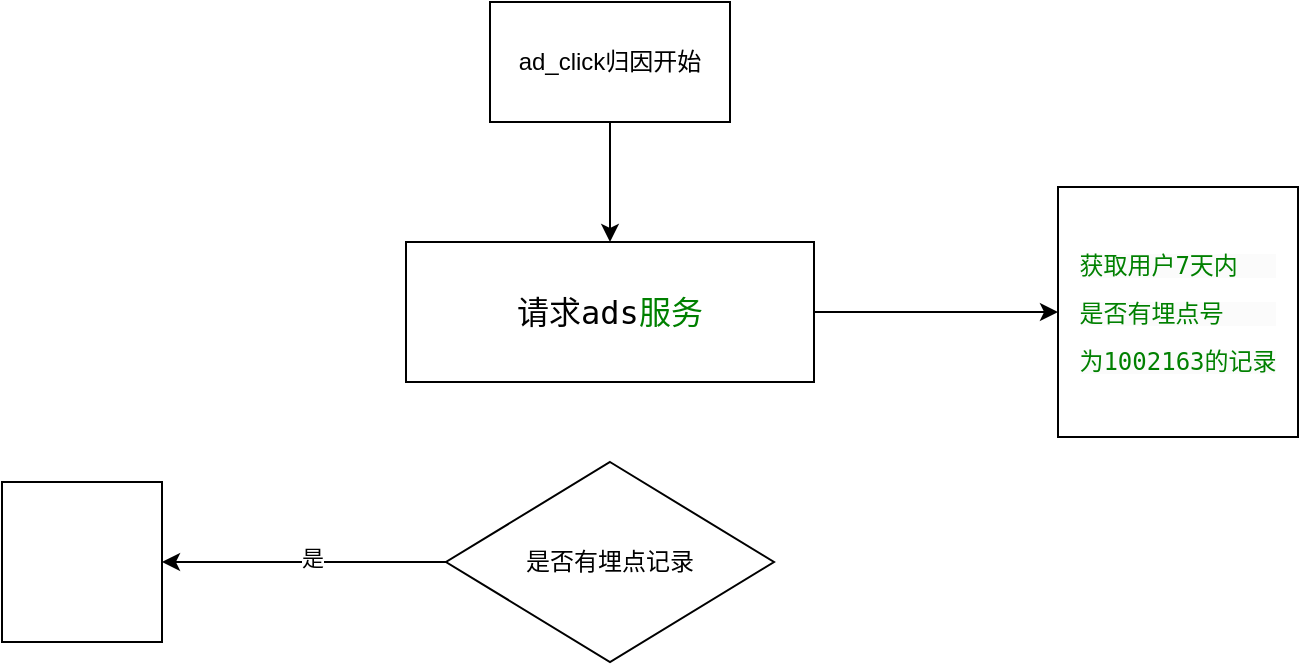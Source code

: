 <mxfile version="22.1.3" type="github">
  <diagram id="C5RBs43oDa-KdzZeNtuy" name="Page-1">
    <mxGraphModel dx="987" dy="607" grid="1" gridSize="10" guides="1" tooltips="1" connect="1" arrows="1" fold="1" page="1" pageScale="1" pageWidth="827" pageHeight="1169" math="0" shadow="0">
      <root>
        <mxCell id="WIyWlLk6GJQsqaUBKTNV-0" />
        <mxCell id="WIyWlLk6GJQsqaUBKTNV-1" parent="WIyWlLk6GJQsqaUBKTNV-0" />
        <mxCell id="3oK7ycQVF1ALaJWgRaA4-2" value="" style="edgeStyle=orthogonalEdgeStyle;rounded=0;orthogonalLoop=1;jettySize=auto;html=1;" edge="1" parent="WIyWlLk6GJQsqaUBKTNV-1" source="3oK7ycQVF1ALaJWgRaA4-0" target="3oK7ycQVF1ALaJWgRaA4-1">
          <mxGeometry relative="1" as="geometry" />
        </mxCell>
        <mxCell id="3oK7ycQVF1ALaJWgRaA4-0" value="ad_click归因开始" style="rounded=0;whiteSpace=wrap;html=1;" vertex="1" parent="WIyWlLk6GJQsqaUBKTNV-1">
          <mxGeometry x="354" y="110" width="120" height="60" as="geometry" />
        </mxCell>
        <mxCell id="3oK7ycQVF1ALaJWgRaA4-4" value="" style="edgeStyle=orthogonalEdgeStyle;rounded=0;orthogonalLoop=1;jettySize=auto;html=1;" edge="1" parent="WIyWlLk6GJQsqaUBKTNV-1" source="3oK7ycQVF1ALaJWgRaA4-1" target="3oK7ycQVF1ALaJWgRaA4-3">
          <mxGeometry relative="1" as="geometry" />
        </mxCell>
        <mxCell id="3oK7ycQVF1ALaJWgRaA4-1" value="&lt;div style=&quot;font-family: &amp;quot;.AppleSystemUIFont&amp;quot;; font-size: 12pt;&quot;&gt;&lt;pre&gt;&lt;pre style=&quot;border-color: var(--border-color);&quot;&gt;请求ads&lt;span style=&quot;border-color: var(--border-color); color: rgb(0, 128, 0);&quot;&gt;服务&lt;/span&gt;&lt;/pre&gt;&lt;/pre&gt;&lt;/div&gt;" style="rounded=0;html=1;labelBackgroundColor=none;whiteSpace=wrap;align=center;" vertex="1" parent="WIyWlLk6GJQsqaUBKTNV-1">
          <mxGeometry x="312" y="230" width="204" height="70" as="geometry" />
        </mxCell>
        <mxCell id="3oK7ycQVF1ALaJWgRaA4-3" value="&lt;pre style=&quot;border-color: var(--border-color); font-size: 12px; font-style: normal; font-variant-ligatures: normal; font-variant-caps: normal; font-weight: 400; letter-spacing: normal; orphans: 2; text-align: left; text-indent: 0px; text-transform: none; widows: 2; word-spacing: 0px; -webkit-text-stroke-width: 0px; background-color: rgb(251, 251, 251); text-decoration-thickness: initial; text-decoration-style: initial; text-decoration-color: initial; line-height: 100%;&quot;&gt;&lt;font color=&quot;#008000&quot;&gt;获取用户7天内&lt;/font&gt;&lt;/pre&gt;&lt;pre style=&quot;border-color: var(--border-color); font-size: 12px; font-style: normal; font-variant-ligatures: normal; font-variant-caps: normal; font-weight: 400; letter-spacing: normal; orphans: 2; text-align: left; text-indent: 0px; text-transform: none; widows: 2; word-spacing: 0px; -webkit-text-stroke-width: 0px; background-color: rgb(251, 251, 251); text-decoration-thickness: initial; text-decoration-style: initial; text-decoration-color: initial; line-height: 100%;&quot;&gt;&lt;font color=&quot;#008000&quot;&gt;是否有埋点号&lt;/font&gt;&lt;/pre&gt;&lt;pre style=&quot;border-color: var(--border-color); font-size: 12px; font-style: normal; font-variant-ligatures: normal; font-variant-caps: normal; font-weight: 400; letter-spacing: normal; orphans: 2; text-align: left; text-indent: 0px; text-transform: none; widows: 2; word-spacing: 0px; -webkit-text-stroke-width: 0px; background-color: rgb(251, 251, 251); text-decoration-thickness: initial; text-decoration-style: initial; text-decoration-color: initial; line-height: 100%;&quot;&gt;&lt;font color=&quot;#008000&quot;&gt;为1002163的记录&lt;/font&gt;&lt;/pre&gt;" style="html=1;rounded=0;labelBackgroundColor=none;spacing=0;fontSize=12;whiteSpace=wrap;" vertex="1" parent="WIyWlLk6GJQsqaUBKTNV-1">
          <mxGeometry x="638" y="202.5" width="120" height="125" as="geometry" />
        </mxCell>
        <mxCell id="3oK7ycQVF1ALaJWgRaA4-5" value="" style="whiteSpace=wrap;html=1;aspect=fixed;" vertex="1" parent="WIyWlLk6GJQsqaUBKTNV-1">
          <mxGeometry x="110" y="350" width="80" height="80" as="geometry" />
        </mxCell>
        <mxCell id="3oK7ycQVF1ALaJWgRaA4-7" style="edgeStyle=orthogonalEdgeStyle;rounded=0;orthogonalLoop=1;jettySize=auto;html=1;entryX=1;entryY=0.5;entryDx=0;entryDy=0;" edge="1" parent="WIyWlLk6GJQsqaUBKTNV-1" source="3oK7ycQVF1ALaJWgRaA4-6" target="3oK7ycQVF1ALaJWgRaA4-5">
          <mxGeometry relative="1" as="geometry" />
        </mxCell>
        <mxCell id="3oK7ycQVF1ALaJWgRaA4-8" value="是" style="edgeLabel;html=1;align=center;verticalAlign=middle;resizable=0;points=[];" vertex="1" connectable="0" parent="3oK7ycQVF1ALaJWgRaA4-7">
          <mxGeometry x="-0.047" y="-2" relative="1" as="geometry">
            <mxPoint as="offset" />
          </mxGeometry>
        </mxCell>
        <mxCell id="3oK7ycQVF1ALaJWgRaA4-6" value="是否有埋点记录" style="rhombus;whiteSpace=wrap;html=1;" vertex="1" parent="WIyWlLk6GJQsqaUBKTNV-1">
          <mxGeometry x="332" y="340" width="164" height="100" as="geometry" />
        </mxCell>
      </root>
    </mxGraphModel>
  </diagram>
</mxfile>
